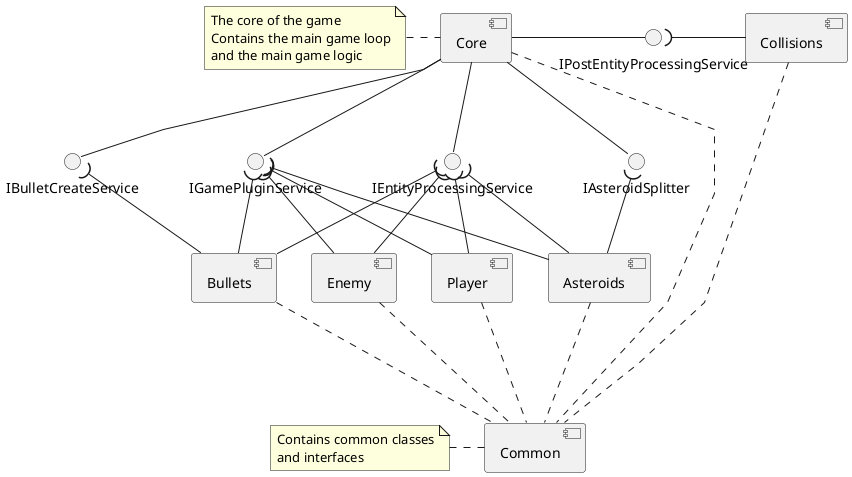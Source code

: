 
@startuml

skinparam linetype polyline
component Asteroids

component Bullets
component Collisions
component Common
note left of Common
  Contains common classes
  and interfaces
end note
component Core
note left of Core
  The core of the game
  Contains the main game loop
  and the main game logic
end note
component Enemy
component Player

interface IAsteroidSplitter
interface IBulletCreateService
interface IGamePluginService
interface IEntityProcessingService
interface IPostEntityProcessingService

Core -down- IAsteroidSplitter
Core -down- IBulletCreateService
Core -down- IGamePluginService
Core -down- IEntityProcessingService
Core -right- IPostEntityProcessingService

Asteroids -up-( IAsteroidSplitter
Asteroids -up-( IGamePluginService
Asteroids -up-( IEntityProcessingService

Bullets -up-( IBulletCreateService
Bullets -up-( IGamePluginService
Bullets -up-( IEntityProcessingService

Collisions -left-( IPostEntityProcessingService

Enemy -up-( IEntityProcessingService
Enemy -up-( IGamePluginService

Player -up-( IEntityProcessingService
Player -up-( IGamePluginService


Common -.up- Core
Common -.up- Asteroids
Common -.up- Bullets
Common -.up- Collisions
Common -.up- Enemy
Common -.up- Player


@enduml
